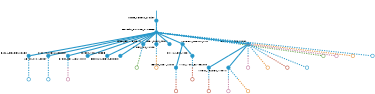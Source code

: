 strict digraph  {
graph[splines=false]; nodesep=0.7; rankdir=TB; ranksep=0.6; forcelabels=true; dpi=600; size=2.5;
0 [color="#2496c8ff", fillcolor="#2496c8ff", fixedsize=true, fontname=Lato, fontsize="12pt", height="0.25", label="", penwidth=3, shape=circle, style=filled, xlabel=LILRB5_SORCS1_ZNF487];
10 [color="#2496c8ff", fillcolor="#2496c8ff", fixedsize=true, fontname=Lato, fontsize="12pt", height="0.25", label="", penwidth=3, shape=circle, style=filled, xlabel=FRMD4A_CAMK1G_ANKRD33];
1 [color="#2496c8ff", fillcolor="#2496c8ff", fixedsize=true, fontname=Lato, fontsize="12pt", height="0.25", label="", penwidth=3, shape=circle, style=filled, xlabel=MYH1_INTS2_FAM90A27P];
27 [color="#be5742ff", fillcolor="#be5742ff", fixedsize=true, fontname=Lato, fontsize="12pt", height="0.25", label="", penwidth=3, shape=circle, style=solid, xlabel=""];
2 [color="#2496c8ff", fillcolor="#2496c8ff", fixedsize=true, fontname=Lato, fontsize="12pt", height="0.25", label="", penwidth=3, shape=circle, style=filled, xlabel=DDX18_IL1RN_ASH1L];
28 [color="#be5742ff", fillcolor="#be5742ff", fixedsize=true, fontname=Lato, fontsize="12pt", height="0.25", label="", penwidth=3, shape=circle, style=solid, xlabel=""];
3 [color="#2496c8ff", fillcolor="#2496c8ff", fixedsize=true, fontname=Lato, fontsize="12pt", height="0.25", label="", penwidth=3, shape=circle, style=filled, xlabel=GATA4_CDADC1_SPAG9];
31 [color="#2496c8ff", fillcolor="#2496c8ff", fixedsize=true, fontname=Lato, fontsize="12pt", height="0.25", label="", penwidth=3, shape=circle, style=solid, xlabel=""];
4 [color="#2496c8ff", fillcolor="#2496c8ff", fixedsize=true, fontname=Lato, fontsize="12pt", height="0.25", label="", penwidth=3, shape=circle, style=filled, xlabel=MUC16_NCAPD2_MYOM1];
19 [color="#c27ba0ff", fillcolor="#c27ba0ff", fixedsize=true, fontname=Lato, fontsize="12pt", height="0.25", label="", penwidth=3, shape=circle, style=solid, xlabel=""];
23 [color="#e69138ff", fillcolor="#e69138ff", fixedsize=true, fontname=Lato, fontsize="12pt", height="0.25", label="", penwidth=3, shape=circle, style=solid, xlabel=""];
7 [color="#2496c8ff", fillcolor="#2496c8ff", fixedsize=true, fontname=Lato, fontsize="12pt", height="0.25", label="", penwidth=3, shape=circle, style=filled, xlabel=AGXT2_LMLN_RPL37];
32 [color="#2496c8ff", fillcolor="#2496c8ff", fixedsize=true, fontname=Lato, fontsize="12pt", height="0.25", label="", penwidth=3, shape=circle, style=solid, xlabel=""];
8 [color="#2496c8ff", fillcolor="#2496c8ff", fixedsize=true, fontname=Lato, fontsize="12pt", height="0.25", label="", penwidth=3, shape=circle, style=filled, xlabel=TMEM72_SLC2A6_C8orf37];
20 [color="#c27ba0ff", fillcolor="#c27ba0ff", fixedsize=true, fontname=Lato, fontsize="12pt", height="0.25", label="", penwidth=3, shape=circle, style=solid, xlabel=""];
5 [color="#2496c8ff", fillcolor="#2496c8ff", fixedsize=true, fontname=Lato, fontsize="12pt", height="0.25", label="", penwidth=3, shape=circle, style=filled, xlabel=ENPP1_OGN_ADAMTS12];
6 [color="#2496c8ff", fillcolor="#2496c8ff", fixedsize=true, fontname=Lato, fontsize="12pt", height="0.25", label="", penwidth=3, shape=circle, style=filled, xlabel=OVGP1_MGA_NELFCD];
9 [color="#2496c8ff", fillcolor="#2496c8ff", fixedsize=true, fontname=Lato, fontsize="12pt", height="0.25", label="", penwidth=3, shape=circle, style=filled, xlabel=COL11A1_SOCS2_OSBPL2];
11 [color="#2496c8ff", fillcolor="#2496c8ff", fixedsize=true, fontname=Lato, fontsize="12pt", height="0.25", label="", penwidth=3, shape=circle, style=filled, xlabel=LTBP2_GPNMB_TONSL];
13 [color="#2496c8ff", fillcolor="#2496c8ff", fixedsize=true, fontname=Lato, fontsize="12pt", height="0.25", label="", penwidth=3, shape=circle, style=filled, xlabel=SNTG2_STIL_MAST3];
14 [color="#2496c8ff", fillcolor="#2496c8ff", fixedsize=true, fontname=Lato, fontsize="12pt", height="0.25", label="", penwidth=3, shape=circle, style=filled, xlabel=AGRN_LATS2_KRT77];
15 [color="#2496c8ff", fillcolor="#2496c8ff", fixedsize=true, fontname=Lato, fontsize="12pt", height="0.25", label="", penwidth=3, shape=circle, style=filled, xlabel=WBSCR17_ADRA1A_SYT1];
16 [color="#2496c8ff", fillcolor="#2496c8ff", fixedsize=true, fontname=Lato, fontsize="12pt", height="0.25", label="", penwidth=3, shape=circle, style=filled, xlabel=COL27A1_SOBP_USP31];
17 [color="#6aa84fff", fillcolor="#6aa84fff", fixedsize=true, fontname=Lato, fontsize="12pt", height="0.25", label="", penwidth=3, shape=circle, style=solid, xlabel=""];
21 [color="#c27ba0ff", fillcolor="#c27ba0ff", fixedsize=true, fontname=Lato, fontsize="12pt", height="0.25", label="", penwidth=3, shape=circle, style=solid, xlabel=""];
24 [color="#e69138ff", fillcolor="#e69138ff", fixedsize=true, fontname=Lato, fontsize="12pt", height="0.25", label="", penwidth=3, shape=circle, style=solid, xlabel=""];
33 [color="#2496c8ff", fillcolor="#2496c8ff", fixedsize=true, fontname=Lato, fontsize="12pt", height="0.25", label="", penwidth=3, shape=circle, style=solid, xlabel=""];
18 [color="#6aa84fff", fillcolor="#6aa84fff", fixedsize=true, fontname=Lato, fontsize="12pt", height="0.25", label="", penwidth=3, shape=circle, style=solid, xlabel=""];
12 [color="#2496c8ff", fillcolor="#2496c8ff", fixedsize=true, fontname=Lato, fontsize="12pt", height="0.25", label="", penwidth=3, shape=circle, style=filled, xlabel=PLXNA4_C1R_MORN1];
29 [color="#be5742ff", fillcolor="#be5742ff", fixedsize=true, fontname=Lato, fontsize="12pt", height="0.25", label="", penwidth=3, shape=circle, style=solid, xlabel=""];
25 [color="#e69138ff", fillcolor="#e69138ff", fixedsize=true, fontname=Lato, fontsize="12pt", height="0.25", label="", penwidth=3, shape=circle, style=solid, xlabel=""];
22 [color="#c27ba0ff", fillcolor="#c27ba0ff", fixedsize=true, fontname=Lato, fontsize="12pt", height="0.25", label="", penwidth=3, shape=circle, style=solid, xlabel=""];
26 [color="#e69138ff", fillcolor="#e69138ff", fixedsize=true, fontname=Lato, fontsize="12pt", height="0.25", label="", penwidth=3, shape=circle, style=solid, xlabel=""];
30 [color="#be5742ff", fillcolor="#be5742ff", fixedsize=true, fontname=Lato, fontsize="12pt", height="0.25", label="", penwidth=3, shape=circle, style=solid, xlabel=""];
34 [color="#2496c8ff", fillcolor="#2496c8ff", fixedsize=true, fontname=Lato, fontsize="12pt", height="0.25", label="", penwidth=3, shape=circle, style=solid, xlabel=""];
normal [label="", penwidth=3, style=invis, xlabel=LILRB5_SORCS1_ZNF487];
0 -> 10  [arrowsize=0, color="#2496c8ff;0.5:#2496c8ff", minlen="1.6666666269302368", penwidth="5.5", style=solid];
10 -> 3  [arrowsize=0, color="#2496c8ff;0.5:#2496c8ff", minlen="2.0", penwidth="5.5", style=solid];
10 -> 5  [arrowsize=0, color="#2496c8ff;0.5:#2496c8ff", minlen="2.0", penwidth="5.5", style=solid];
10 -> 6  [arrowsize=0, color="#2496c8ff;0.5:#2496c8ff", minlen="2.0", penwidth="5.5", style=solid];
10 -> 7  [arrowsize=0, color="#2496c8ff;0.5:#2496c8ff", minlen="2.0", penwidth="5.5", style=solid];
10 -> 8  [arrowsize=0, color="#2496c8ff;0.5:#2496c8ff", minlen="2.0", penwidth="5.5", style=solid];
10 -> 9  [arrowsize=0, color="#2496c8ff;0.5:#2496c8ff", minlen="2.0", penwidth="5.5", style=solid];
10 -> 11  [arrowsize=0, color="#2496c8ff;0.5:#2496c8ff", minlen="1.6666666269302368", penwidth="5.5", style=solid];
10 -> 13  [arrowsize=0, color="#2496c8ff;0.5:#2496c8ff", minlen="1.5", penwidth="5.5", style=solid];
10 -> 14  [arrowsize=0, color="#2496c8ff;0.5:#2496c8ff", minlen="1.0", penwidth="5.5", style=solid];
10 -> 15  [arrowsize=0, color="#2496c8ff;0.5:#2496c8ff", minlen="1.0", penwidth="5.5", style=solid];
10 -> 16  [arrowsize=0, color="#2496c8ff;0.5:#2496c8ff", minlen="1.0", penwidth="5.5", style=solid];
10 -> 17  [arrowsize=0, color="#2496c8ff;0.5:#6aa84fff", minlen="2.0", penwidth=5, style=dashed];
10 -> 21  [arrowsize=0, color="#2496c8ff;0.5:#c27ba0ff", minlen="2.0", penwidth=5, style=dashed];
10 -> 24  [arrowsize=0, color="#2496c8ff;0.5:#e69138ff", minlen="2.0", penwidth=5, style=dashed];
10 -> 33  [arrowsize=0, color="#2496c8ff;0.5:#2496c8ff", minlen="2.0", penwidth=5, style=dashed];
1 -> 27  [arrowsize=0, color="#2496c8ff;0.5:#be5742ff", minlen="2.0", penwidth=5, style=dashed];
2 -> 28  [arrowsize=0, color="#2496c8ff;0.5:#be5742ff", minlen="2.0", penwidth=5, style=dashed];
3 -> 31  [arrowsize=0, color="#2496c8ff;0.5:#2496c8ff", minlen="2.0", penwidth=5, style=dashed];
4 -> 19  [arrowsize=0, color="#2496c8ff;0.5:#c27ba0ff", minlen="2.0", penwidth=5, style=dashed];
4 -> 23  [arrowsize=0, color="#2496c8ff;0.5:#e69138ff", minlen="2.0", penwidth=5, style=dashed];
7 -> 32  [arrowsize=0, color="#2496c8ff;0.5:#2496c8ff", minlen="2.0", penwidth=5, style=dashed];
8 -> 20  [arrowsize=0, color="#2496c8ff;0.5:#c27ba0ff", minlen="2.0", penwidth=5, style=dashed];
11 -> 18  [arrowsize=0, color="#2496c8ff;0.5:#6aa84fff", minlen="2.0", penwidth=5, style=dashed];
13 -> 25  [arrowsize=0, color="#2496c8ff;0.5:#e69138ff", minlen="2.0", penwidth=5, style=dashed];
15 -> 2  [arrowsize=0, color="#2496c8ff;0.5:#2496c8ff", minlen="2.0", penwidth="5.5", style=solid];
15 -> 12  [arrowsize=0, color="#2496c8ff;0.5:#2496c8ff", minlen="1.5", penwidth="5.5", style=solid];
16 -> 1  [arrowsize=0, color="#2496c8ff;0.5:#2496c8ff", minlen="2.0", penwidth="5.5", style=solid];
16 -> 4  [arrowsize=0, color="#2496c8ff;0.5:#2496c8ff", minlen="2.0", penwidth="5.5", style=solid];
16 -> 22  [arrowsize=0, color="#2496c8ff;0.5:#c27ba0ff", minlen="2.0", penwidth=5, style=dashed];
16 -> 26  [arrowsize=0, color="#2496c8ff;0.5:#e69138ff", minlen="2.0", penwidth=5, style=dashed];
16 -> 30  [arrowsize=0, color="#2496c8ff;0.5:#be5742ff", minlen="2.0", penwidth=5, style=dashed];
16 -> 34  [arrowsize=0, color="#2496c8ff;0.5:#2496c8ff", minlen="2.0", penwidth=5, style=dashed];
12 -> 29  [arrowsize=0, color="#2496c8ff;0.5:#be5742ff", minlen="2.0", penwidth=5, style=dashed];
normal -> 0  [arrowsize=0, color="#2496c8ff", label="", penwidth=4, style=solid];
}
